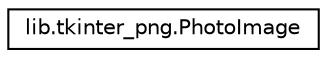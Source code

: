 digraph "Graphical Class Hierarchy"
{
  edge [fontname="Helvetica",fontsize="10",labelfontname="Helvetica",labelfontsize="10"];
  node [fontname="Helvetica",fontsize="10",shape=record];
  rankdir="LR";
  Node0 [label="lib.tkinter_png.PhotoImage",height=0.2,width=0.4,color="black", fillcolor="white", style="filled",URL="$classlib_1_1tkinter__png_1_1_photo_image.html",tooltip="tkinter hacking section ## "];
}
